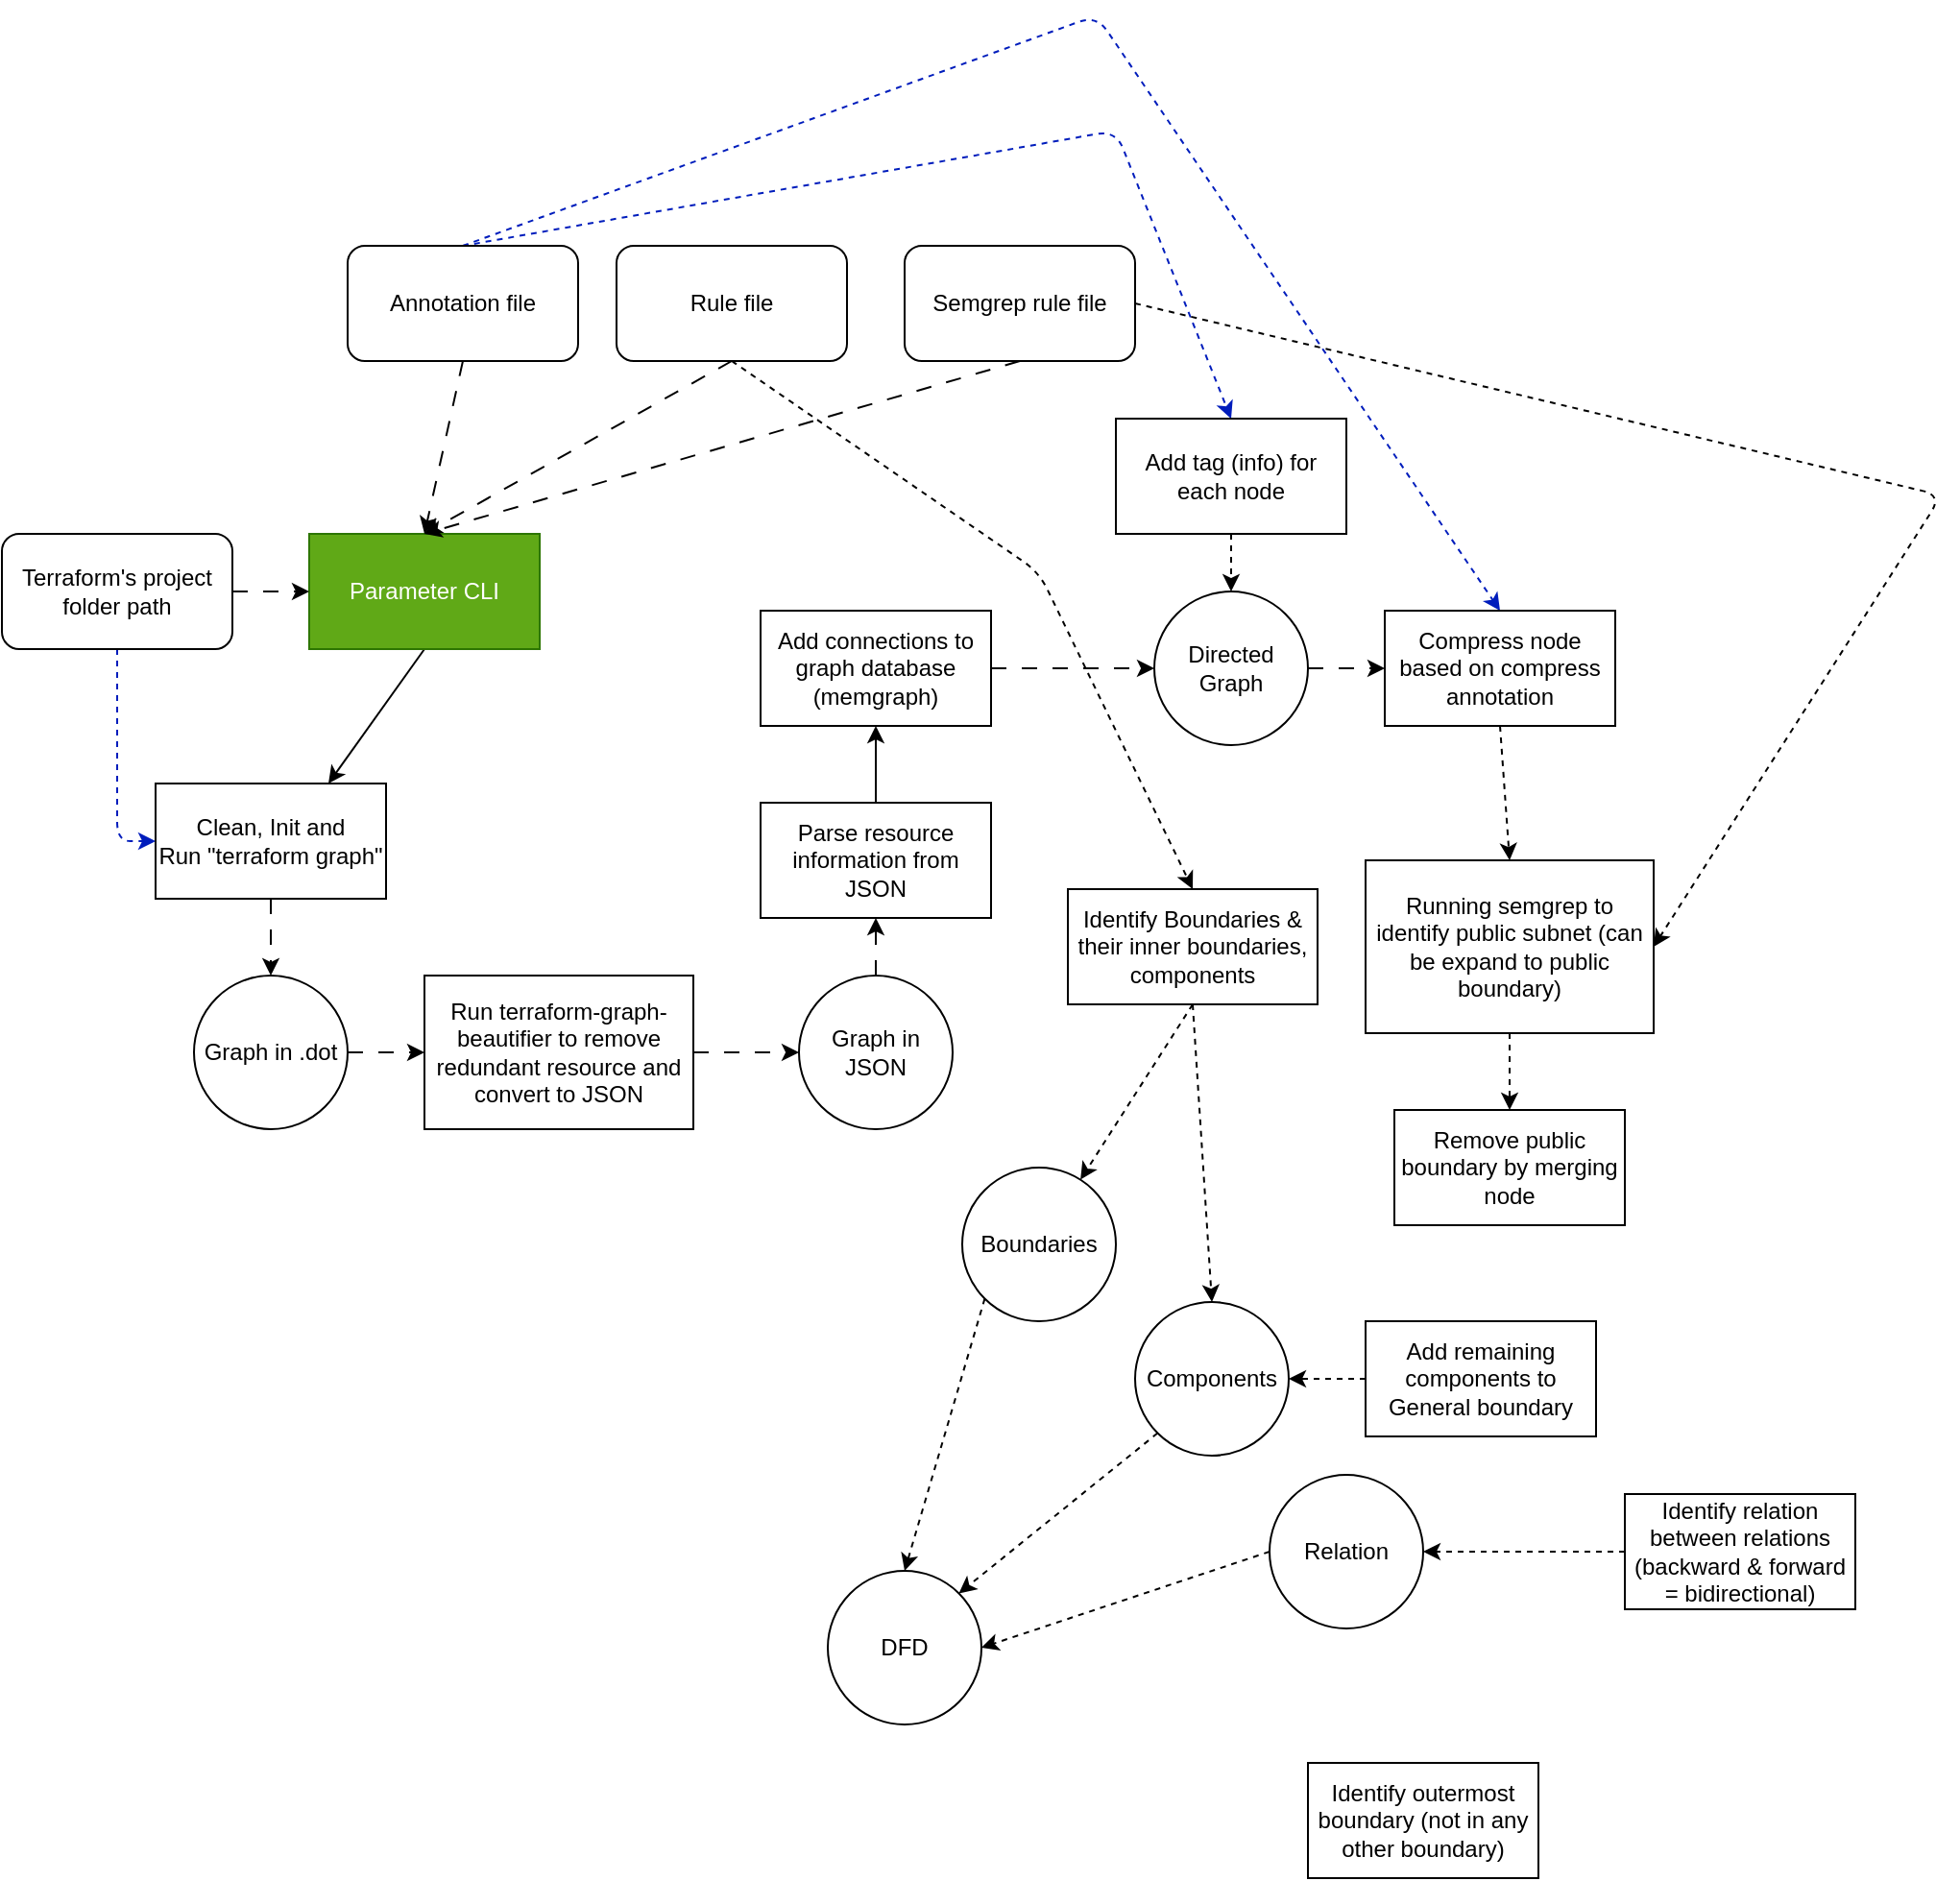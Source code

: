 <mxfile>
    <diagram id="f5EiywyE5cQTjzL0gHh_" name="Page-1">
        <mxGraphModel dx="1831" dy="2138" grid="1" gridSize="10" guides="1" tooltips="1" connect="1" arrows="1" fold="1" page="1" pageScale="1" pageWidth="850" pageHeight="1100" math="0" shadow="0">
            <root>
                <mxCell id="0"/>
                <mxCell id="1" parent="0"/>
                <mxCell id="7" style="edgeStyle=none;html=1;exitX=0.5;exitY=1;exitDx=0;exitDy=0;entryX=0.75;entryY=0;entryDx=0;entryDy=0;" parent="1" source="2" target="6" edge="1">
                    <mxGeometry relative="1" as="geometry"/>
                </mxCell>
                <mxCell id="2" value="Parameter CLI" style="rounded=0;whiteSpace=wrap;html=1;fillColor=#60a917;fontColor=#ffffff;strokeColor=#2D7600;" parent="1" vertex="1">
                    <mxGeometry x="170" y="150" width="120" height="60" as="geometry"/>
                </mxCell>
                <mxCell id="5" style="edgeStyle=none;html=1;exitX=1;exitY=0.5;exitDx=0;exitDy=0;entryX=0;entryY=0.5;entryDx=0;entryDy=0;dashed=1;dashPattern=8 8;" parent="1" source="4" target="2" edge="1">
                    <mxGeometry relative="1" as="geometry"/>
                </mxCell>
                <mxCell id="14" style="edgeStyle=none;html=1;exitX=0.5;exitY=1;exitDx=0;exitDy=0;entryX=0;entryY=0.5;entryDx=0;entryDy=0;dashed=1;fillColor=#0050ef;strokeColor=#001DBC;" parent="1" source="4" target="6" edge="1">
                    <mxGeometry relative="1" as="geometry">
                        <Array as="points">
                            <mxPoint x="70" y="310"/>
                        </Array>
                    </mxGeometry>
                </mxCell>
                <mxCell id="4" value="Terraform's project folder path" style="rounded=1;whiteSpace=wrap;html=1;" parent="1" vertex="1">
                    <mxGeometry x="10" y="150" width="120" height="60" as="geometry"/>
                </mxCell>
                <mxCell id="8" style="edgeStyle=none;html=1;exitX=0.5;exitY=1;exitDx=0;exitDy=0;dashed=1;dashPattern=8 8;" parent="1" source="6" target="9" edge="1">
                    <mxGeometry relative="1" as="geometry">
                        <mxPoint x="350" y="210" as="targetPoint"/>
                    </mxGeometry>
                </mxCell>
                <mxCell id="6" value="Clean, Init and&lt;br&gt;Run &quot;terraform graph&quot;" style="rounded=0;whiteSpace=wrap;html=1;" parent="1" vertex="1">
                    <mxGeometry x="90" y="280" width="120" height="60" as="geometry"/>
                </mxCell>
                <mxCell id="11" style="edgeStyle=none;html=1;exitX=1;exitY=0.5;exitDx=0;exitDy=0;entryX=0;entryY=0.5;entryDx=0;entryDy=0;dashed=1;dashPattern=8 8;" parent="1" source="9" target="10" edge="1">
                    <mxGeometry relative="1" as="geometry"/>
                </mxCell>
                <mxCell id="9" value="Graph in .dot" style="ellipse;whiteSpace=wrap;html=1;aspect=fixed;" parent="1" vertex="1">
                    <mxGeometry x="110" y="380" width="80" height="80" as="geometry"/>
                </mxCell>
                <mxCell id="12" style="edgeStyle=none;html=1;exitX=1;exitY=0.5;exitDx=0;exitDy=0;dashed=1;dashPattern=8 8;" parent="1" source="10" target="13" edge="1">
                    <mxGeometry relative="1" as="geometry">
                        <mxPoint x="620" y="310" as="targetPoint"/>
                    </mxGeometry>
                </mxCell>
                <mxCell id="10" value="Run terraform-graph-beautifier to remove redundant resource and convert to JSON" style="rounded=0;whiteSpace=wrap;html=1;" parent="1" vertex="1">
                    <mxGeometry x="230" y="380" width="140" height="80" as="geometry"/>
                </mxCell>
                <mxCell id="15" style="edgeStyle=none;html=1;dashed=1;dashPattern=8 8;exitX=0.5;exitY=0;exitDx=0;exitDy=0;" parent="1" source="13" target="16" edge="1">
                    <mxGeometry relative="1" as="geometry">
                        <mxPoint x="639.667" y="420" as="targetPoint"/>
                        <mxPoint x="640" y="280" as="sourcePoint"/>
                    </mxGeometry>
                </mxCell>
                <mxCell id="13" value="Graph in JSON" style="ellipse;whiteSpace=wrap;html=1;aspect=fixed;" parent="1" vertex="1">
                    <mxGeometry x="425" y="380" width="80" height="80" as="geometry"/>
                </mxCell>
                <mxCell id="17" style="edgeStyle=none;html=1;exitX=0.5;exitY=0;exitDx=0;exitDy=0;" parent="1" source="16" target="74" edge="1">
                    <mxGeometry relative="1" as="geometry">
                        <mxPoint x="530" y="430" as="targetPoint"/>
                    </mxGeometry>
                </mxCell>
                <mxCell id="16" value="Parse resource information from JSON" style="rounded=0;whiteSpace=wrap;html=1;" parent="1" vertex="1">
                    <mxGeometry x="404.997" y="290" width="120" height="60" as="geometry"/>
                </mxCell>
                <mxCell id="26" style="edgeStyle=none;html=1;exitX=0.5;exitY=1;exitDx=0;exitDy=0;entryX=0.5;entryY=0;entryDx=0;entryDy=0;dashed=1;dashPattern=8 8;" parent="1" source="25" target="2" edge="1">
                    <mxGeometry relative="1" as="geometry"/>
                </mxCell>
                <mxCell id="87" style="edgeStyle=none;html=1;exitX=0.5;exitY=0;exitDx=0;exitDy=0;entryX=0.5;entryY=0;entryDx=0;entryDy=0;dashed=1;fillColor=#0050ef;strokeColor=#001DBC;" edge="1" parent="1" source="25" target="78">
                    <mxGeometry relative="1" as="geometry">
                        <Array as="points">
                            <mxPoint x="580" y="-120"/>
                        </Array>
                    </mxGeometry>
                </mxCell>
                <mxCell id="89" style="edgeStyle=none;html=1;exitX=0.5;exitY=0;exitDx=0;exitDy=0;entryX=0.5;entryY=0;entryDx=0;entryDy=0;dashed=1;fillColor=#0050ef;strokeColor=#001DBC;" edge="1" parent="1" source="25" target="79">
                    <mxGeometry relative="1" as="geometry">
                        <Array as="points">
                            <mxPoint x="590" y="-60"/>
                        </Array>
                    </mxGeometry>
                </mxCell>
                <mxCell id="25" value="Annotation file" style="rounded=1;whiteSpace=wrap;html=1;" parent="1" vertex="1">
                    <mxGeometry x="190" width="120" height="60" as="geometry"/>
                </mxCell>
                <mxCell id="72" style="edgeStyle=none;html=1;exitX=0.5;exitY=1;exitDx=0;exitDy=0;entryX=0.5;entryY=0;entryDx=0;entryDy=0;dashed=1;dashPattern=8 8;" edge="1" parent="1" source="70" target="2">
                    <mxGeometry relative="1" as="geometry"/>
                </mxCell>
                <mxCell id="92" style="edgeStyle=none;html=1;exitX=0.5;exitY=1;exitDx=0;exitDy=0;entryX=0.5;entryY=0;entryDx=0;entryDy=0;dashed=1;" edge="1" parent="1" source="70" target="82">
                    <mxGeometry relative="1" as="geometry">
                        <Array as="points">
                            <mxPoint x="550" y="170"/>
                        </Array>
                    </mxGeometry>
                </mxCell>
                <mxCell id="70" value="Rule file" style="rounded=1;whiteSpace=wrap;html=1;" vertex="1" parent="1">
                    <mxGeometry x="330" width="120" height="60" as="geometry"/>
                </mxCell>
                <mxCell id="73" style="edgeStyle=none;html=1;exitX=0.5;exitY=1;exitDx=0;exitDy=0;entryX=0.5;entryY=0;entryDx=0;entryDy=0;dashed=1;dashPattern=8 8;" edge="1" parent="1" source="71" target="2">
                    <mxGeometry relative="1" as="geometry"/>
                </mxCell>
                <mxCell id="93" style="edgeStyle=none;html=1;exitX=1;exitY=0.5;exitDx=0;exitDy=0;entryX=1;entryY=0.5;entryDx=0;entryDy=0;dashed=1;" edge="1" parent="1" source="71" target="80">
                    <mxGeometry relative="1" as="geometry">
                        <Array as="points">
                            <mxPoint x="1020" y="130"/>
                        </Array>
                    </mxGeometry>
                </mxCell>
                <mxCell id="71" value="Semgrep rule file" style="rounded=1;whiteSpace=wrap;html=1;" vertex="1" parent="1">
                    <mxGeometry x="480" width="120" height="60" as="geometry"/>
                </mxCell>
                <mxCell id="75" style="edgeStyle=none;html=1;exitX=1;exitY=0.5;exitDx=0;exitDy=0;dashed=1;dashPattern=8 8;" edge="1" parent="1" source="74" target="76">
                    <mxGeometry relative="1" as="geometry">
                        <mxPoint x="250" y="430" as="targetPoint"/>
                    </mxGeometry>
                </mxCell>
                <mxCell id="74" value="Add connections to graph database (memgraph)" style="rounded=0;whiteSpace=wrap;html=1;" vertex="1" parent="1">
                    <mxGeometry x="405" y="190" width="120" height="60" as="geometry"/>
                </mxCell>
                <mxCell id="77" style="edgeStyle=none;html=1;exitX=1;exitY=0.5;exitDx=0;exitDy=0;dashed=1;dashPattern=8 8;" edge="1" parent="1" source="76" target="78">
                    <mxGeometry relative="1" as="geometry">
                        <mxPoint x="250.333" y="530" as="targetPoint"/>
                    </mxGeometry>
                </mxCell>
                <mxCell id="76" value="Directed&lt;br&gt;Graph" style="ellipse;whiteSpace=wrap;html=1;aspect=fixed;" vertex="1" parent="1">
                    <mxGeometry x="610" y="180" width="80" height="80" as="geometry"/>
                </mxCell>
                <mxCell id="90" style="edgeStyle=none;html=1;exitX=0.5;exitY=1;exitDx=0;exitDy=0;entryX=0.5;entryY=0;entryDx=0;entryDy=0;dashed=1;" edge="1" parent="1" source="78" target="80">
                    <mxGeometry relative="1" as="geometry"/>
                </mxCell>
                <mxCell id="78" value="Compress node based on compress annotation" style="rounded=0;whiteSpace=wrap;html=1;" vertex="1" parent="1">
                    <mxGeometry x="730.003" y="190" width="120" height="60" as="geometry"/>
                </mxCell>
                <mxCell id="88" style="edgeStyle=none;html=1;exitX=0.5;exitY=1;exitDx=0;exitDy=0;entryX=0.5;entryY=0;entryDx=0;entryDy=0;dashed=1;" edge="1" parent="1" source="79" target="76">
                    <mxGeometry relative="1" as="geometry"/>
                </mxCell>
                <mxCell id="79" value="Add tag (info) for each node" style="rounded=0;whiteSpace=wrap;html=1;" vertex="1" parent="1">
                    <mxGeometry x="590" y="90" width="120" height="60" as="geometry"/>
                </mxCell>
                <mxCell id="91" style="edgeStyle=none;html=1;exitX=0.5;exitY=1;exitDx=0;exitDy=0;entryX=0.5;entryY=0;entryDx=0;entryDy=0;dashed=1;" edge="1" parent="1" source="80" target="81">
                    <mxGeometry relative="1" as="geometry"/>
                </mxCell>
                <mxCell id="80" value="Running semgrep to identify public subnet (can be expand to public boundary)" style="rounded=0;whiteSpace=wrap;html=1;" vertex="1" parent="1">
                    <mxGeometry x="720" y="320" width="150" height="90" as="geometry"/>
                </mxCell>
                <mxCell id="81" value="Remove public boundary by merging node" style="rounded=0;whiteSpace=wrap;html=1;" vertex="1" parent="1">
                    <mxGeometry x="735" y="450" width="120" height="60" as="geometry"/>
                </mxCell>
                <mxCell id="94" style="edgeStyle=none;html=1;exitX=0.5;exitY=1;exitDx=0;exitDy=0;dashed=1;" edge="1" parent="1" source="82" target="95">
                    <mxGeometry relative="1" as="geometry">
                        <mxPoint x="630" y="480" as="targetPoint"/>
                    </mxGeometry>
                </mxCell>
                <mxCell id="99" style="edgeStyle=none;html=1;exitX=0.5;exitY=1;exitDx=0;exitDy=0;entryX=0.5;entryY=0;entryDx=0;entryDy=0;dashed=1;" edge="1" parent="1" source="82" target="96">
                    <mxGeometry relative="1" as="geometry"/>
                </mxCell>
                <mxCell id="82" value="Identify Boundaries &amp;amp; their inner boundaries, components" style="rounded=0;whiteSpace=wrap;html=1;" vertex="1" parent="1">
                    <mxGeometry x="565" y="335" width="130" height="60" as="geometry"/>
                </mxCell>
                <mxCell id="83" value="Identify outermost boundary (not in any other boundary)" style="rounded=0;whiteSpace=wrap;html=1;" vertex="1" parent="1">
                    <mxGeometry x="690" y="790" width="120" height="60" as="geometry"/>
                </mxCell>
                <mxCell id="97" style="edgeStyle=none;html=1;exitX=0;exitY=0.5;exitDx=0;exitDy=0;entryX=1;entryY=0.5;entryDx=0;entryDy=0;dashed=1;" edge="1" parent="1" source="84" target="96">
                    <mxGeometry relative="1" as="geometry"/>
                </mxCell>
                <mxCell id="84" value="Add remaining components to General boundary" style="rounded=0;whiteSpace=wrap;html=1;" vertex="1" parent="1">
                    <mxGeometry x="720" y="560" width="120" height="60" as="geometry"/>
                </mxCell>
                <mxCell id="100" style="edgeStyle=none;html=1;dashed=1;" edge="1" parent="1" source="85" target="101">
                    <mxGeometry relative="1" as="geometry">
                        <mxPoint x="710" y="680" as="targetPoint"/>
                    </mxGeometry>
                </mxCell>
                <mxCell id="85" value="Identify relation between relations (backward &amp;amp; forward = bidirectional)" style="rounded=0;whiteSpace=wrap;html=1;" vertex="1" parent="1">
                    <mxGeometry x="855" y="650" width="120" height="60" as="geometry"/>
                </mxCell>
                <mxCell id="86" value="DFD" style="ellipse;whiteSpace=wrap;html=1;aspect=fixed;" vertex="1" parent="1">
                    <mxGeometry x="440" y="690" width="80" height="80" as="geometry"/>
                </mxCell>
                <mxCell id="102" style="edgeStyle=none;html=1;exitX=0;exitY=1;exitDx=0;exitDy=0;entryX=0.5;entryY=0;entryDx=0;entryDy=0;dashed=1;" edge="1" parent="1" source="95" target="86">
                    <mxGeometry relative="1" as="geometry"/>
                </mxCell>
                <mxCell id="95" value="Boundaries" style="ellipse;whiteSpace=wrap;html=1;aspect=fixed;" vertex="1" parent="1">
                    <mxGeometry x="510" y="480" width="80" height="80" as="geometry"/>
                </mxCell>
                <mxCell id="103" style="edgeStyle=none;html=1;exitX=0;exitY=1;exitDx=0;exitDy=0;entryX=1;entryY=0;entryDx=0;entryDy=0;dashed=1;" edge="1" parent="1" source="96" target="86">
                    <mxGeometry relative="1" as="geometry"/>
                </mxCell>
                <mxCell id="96" value="Components" style="ellipse;whiteSpace=wrap;html=1;aspect=fixed;" vertex="1" parent="1">
                    <mxGeometry x="600" y="550" width="80" height="80" as="geometry"/>
                </mxCell>
                <mxCell id="104" style="edgeStyle=none;html=1;exitX=0;exitY=0.5;exitDx=0;exitDy=0;entryX=1;entryY=0.5;entryDx=0;entryDy=0;dashed=1;" edge="1" parent="1" source="101" target="86">
                    <mxGeometry relative="1" as="geometry"/>
                </mxCell>
                <mxCell id="101" value="Relation" style="ellipse;whiteSpace=wrap;html=1;aspect=fixed;" vertex="1" parent="1">
                    <mxGeometry x="670" y="640" width="80" height="80" as="geometry"/>
                </mxCell>
            </root>
        </mxGraphModel>
    </diagram>
</mxfile>